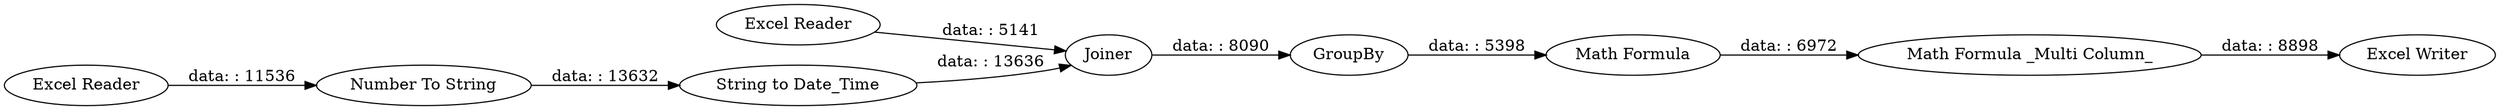digraph {
	"-6733624047336813644_81" [label=Joiner]
	"-6733624047336813644_78" [label="Number To String"]
	"-6733624047336813644_80" [label="Excel Reader"]
	"-6733624047336813644_86" [label="Excel Writer"]
	"-6733624047336813644_55" [label="Math Formula"]
	"-6733624047336813644_56" [label="Math Formula _Multi Column_"]
	"-6733624047336813644_79" [label="String to Date_Time"]
	"-6733624047336813644_82" [label=GroupBy]
	"-6733624047336813644_77" [label="Excel Reader"]
	"-6733624047336813644_80" -> "-6733624047336813644_81" [label="data: : 5141"]
	"-6733624047336813644_81" -> "-6733624047336813644_82" [label="data: : 8090"]
	"-6733624047336813644_56" -> "-6733624047336813644_86" [label="data: : 8898"]
	"-6733624047336813644_79" -> "-6733624047336813644_81" [label="data: : 13636"]
	"-6733624047336813644_82" -> "-6733624047336813644_55" [label="data: : 5398"]
	"-6733624047336813644_77" -> "-6733624047336813644_78" [label="data: : 11536"]
	"-6733624047336813644_55" -> "-6733624047336813644_56" [label="data: : 6972"]
	"-6733624047336813644_78" -> "-6733624047336813644_79" [label="data: : 13632"]
	rankdir=LR
}
